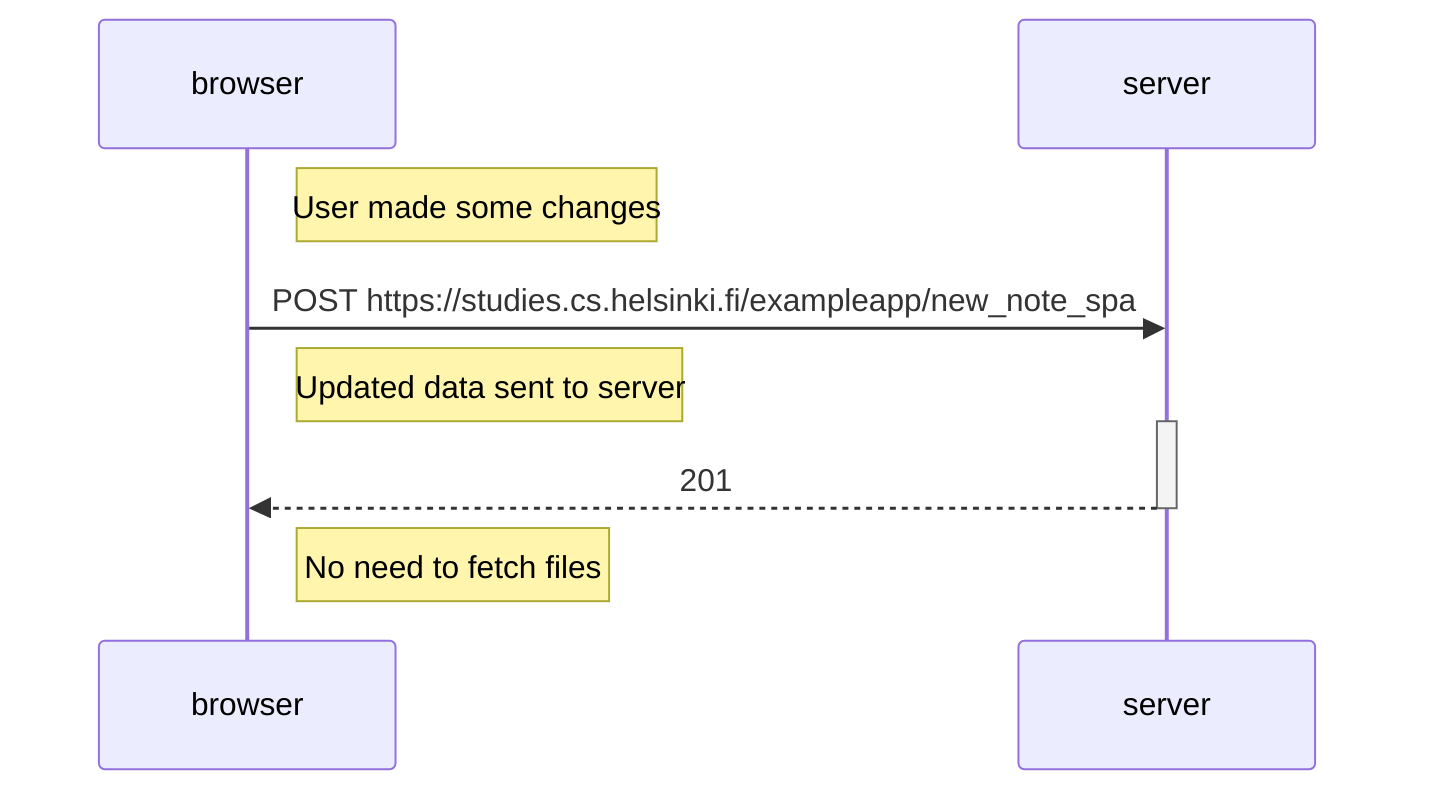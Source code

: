 sequenceDiagram
    participant browser
    participant server

    Note right of browser: User made some changes

    browser->>server: POST https://studies.cs.helsinki.fi/exampleapp/new_note_spa
    Note right of browser: Updated data sent to server
    activate server
    server-->>browser: 201 
    deactivate server
    
    Note right of browser: No need to fetch files